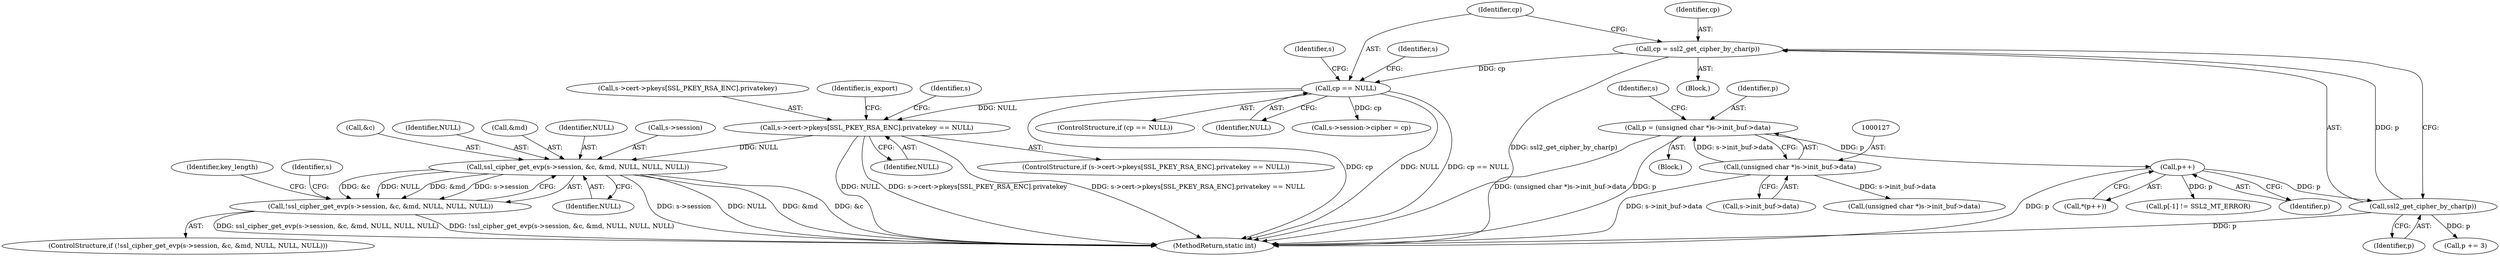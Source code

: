 digraph "1_openssl_d81a1600588b726c2bdccda7efad3cc7a87d6245_0@pointer" {
"1000471" [label="(Call,ssl_cipher_get_evp(s->session, &c, &md, NULL, NULL, NULL))"];
"1000440" [label="(Call,s->cert->pkeys[SSL_PKEY_RSA_ENC].privatekey == NULL)"];
"1000208" [label="(Call,cp == NULL)"];
"1000203" [label="(Call,cp = ssl2_get_cipher_by_char(p))"];
"1000205" [label="(Call,ssl2_get_cipher_by_char(p))"];
"1000178" [label="(Call,p++)"];
"1000124" [label="(Call,p = (unsigned char *)s->init_buf->data)"];
"1000126" [label="(Call,(unsigned char *)s->init_buf->data)"];
"1000470" [label="(Call,!ssl_cipher_get_evp(s->session, &c, &md, NULL, NULL, NULL))"];
"1000208" [label="(Call,cp == NULL)"];
"1000177" [label="(Call,*(p++))"];
"1000477" [label="(Call,&md)"];
"1000183" [label="(Call,p[-1] != SSL2_MT_ERROR)"];
"1000470" [label="(Call,!ssl_cipher_get_evp(s->session, &c, &md, NULL, NULL, NULL))"];
"1000480" [label="(Identifier,NULL)"];
"1000484" [label="(Identifier,s)"];
"1000469" [label="(ControlStructure,if (!ssl_cipher_get_evp(s->session, &c, &md, NULL, NULL, NULL)))"];
"1000472" [label="(Call,s->session)"];
"1000439" [label="(ControlStructure,if (s->cert->pkeys[SSL_PKEY_RSA_ENC].privatekey == NULL))"];
"1000492" [label="(Identifier,key_length)"];
"1000213" [label="(Identifier,s)"];
"1000139" [label="(Block,)"];
"1000207" [label="(ControlStructure,if (cp == NULL))"];
"1000210" [label="(Identifier,NULL)"];
"1000224" [label="(Identifier,s)"];
"1000453" [label="(Identifier,s)"];
"1000441" [label="(Call,s->cert->pkeys[SSL_PKEY_RSA_ENC].privatekey)"];
"1000203" [label="(Call,cp = ssl2_get_cipher_by_char(p))"];
"1000471" [label="(Call,ssl_cipher_get_evp(s->session, &c, &md, NULL, NULL, NULL))"];
"1000462" [label="(Identifier,is_export)"];
"1000179" [label="(Identifier,p)"];
"1000126" [label="(Call,(unsigned char *)s->init_buf->data)"];
"1000128" [label="(Call,s->init_buf->data)"];
"1000125" [label="(Identifier,p)"];
"1000205" [label="(Call,ssl2_get_cipher_by_char(p))"];
"1000206" [label="(Identifier,p)"];
"1000228" [label="(Call,p += 3)"];
"1000136" [label="(Identifier,s)"];
"1000178" [label="(Call,p++)"];
"1000124" [label="(Call,p = (unsigned char *)s->init_buf->data)"];
"1000475" [label="(Call,&c)"];
"1000209" [label="(Identifier,cp)"];
"1000450" [label="(Identifier,NULL)"];
"1000286" [label="(Call,(unsigned char *)s->init_buf->data)"];
"1000221" [label="(Call,s->session->cipher = cp)"];
"1000481" [label="(Identifier,NULL)"];
"1000701" [label="(MethodReturn,static int)"];
"1000479" [label="(Identifier,NULL)"];
"1000204" [label="(Identifier,cp)"];
"1000109" [label="(Block,)"];
"1000440" [label="(Call,s->cert->pkeys[SSL_PKEY_RSA_ENC].privatekey == NULL)"];
"1000471" -> "1000470"  [label="AST: "];
"1000471" -> "1000481"  [label="CFG: "];
"1000472" -> "1000471"  [label="AST: "];
"1000475" -> "1000471"  [label="AST: "];
"1000477" -> "1000471"  [label="AST: "];
"1000479" -> "1000471"  [label="AST: "];
"1000480" -> "1000471"  [label="AST: "];
"1000481" -> "1000471"  [label="AST: "];
"1000470" -> "1000471"  [label="CFG: "];
"1000471" -> "1000701"  [label="DDG: s->session"];
"1000471" -> "1000701"  [label="DDG: NULL"];
"1000471" -> "1000701"  [label="DDG: &md"];
"1000471" -> "1000701"  [label="DDG: &c"];
"1000471" -> "1000470"  [label="DDG: &c"];
"1000471" -> "1000470"  [label="DDG: NULL"];
"1000471" -> "1000470"  [label="DDG: &md"];
"1000471" -> "1000470"  [label="DDG: s->session"];
"1000440" -> "1000471"  [label="DDG: NULL"];
"1000440" -> "1000439"  [label="AST: "];
"1000440" -> "1000450"  [label="CFG: "];
"1000441" -> "1000440"  [label="AST: "];
"1000450" -> "1000440"  [label="AST: "];
"1000453" -> "1000440"  [label="CFG: "];
"1000462" -> "1000440"  [label="CFG: "];
"1000440" -> "1000701"  [label="DDG: s->cert->pkeys[SSL_PKEY_RSA_ENC].privatekey == NULL"];
"1000440" -> "1000701"  [label="DDG: NULL"];
"1000440" -> "1000701"  [label="DDG: s->cert->pkeys[SSL_PKEY_RSA_ENC].privatekey"];
"1000208" -> "1000440"  [label="DDG: NULL"];
"1000208" -> "1000207"  [label="AST: "];
"1000208" -> "1000210"  [label="CFG: "];
"1000209" -> "1000208"  [label="AST: "];
"1000210" -> "1000208"  [label="AST: "];
"1000213" -> "1000208"  [label="CFG: "];
"1000224" -> "1000208"  [label="CFG: "];
"1000208" -> "1000701"  [label="DDG: cp"];
"1000208" -> "1000701"  [label="DDG: NULL"];
"1000208" -> "1000701"  [label="DDG: cp == NULL"];
"1000203" -> "1000208"  [label="DDG: cp"];
"1000208" -> "1000221"  [label="DDG: cp"];
"1000203" -> "1000139"  [label="AST: "];
"1000203" -> "1000205"  [label="CFG: "];
"1000204" -> "1000203"  [label="AST: "];
"1000205" -> "1000203"  [label="AST: "];
"1000209" -> "1000203"  [label="CFG: "];
"1000203" -> "1000701"  [label="DDG: ssl2_get_cipher_by_char(p)"];
"1000205" -> "1000203"  [label="DDG: p"];
"1000205" -> "1000206"  [label="CFG: "];
"1000206" -> "1000205"  [label="AST: "];
"1000205" -> "1000701"  [label="DDG: p"];
"1000178" -> "1000205"  [label="DDG: p"];
"1000205" -> "1000228"  [label="DDG: p"];
"1000178" -> "1000177"  [label="AST: "];
"1000178" -> "1000179"  [label="CFG: "];
"1000179" -> "1000178"  [label="AST: "];
"1000177" -> "1000178"  [label="CFG: "];
"1000178" -> "1000701"  [label="DDG: p"];
"1000124" -> "1000178"  [label="DDG: p"];
"1000178" -> "1000183"  [label="DDG: p"];
"1000124" -> "1000109"  [label="AST: "];
"1000124" -> "1000126"  [label="CFG: "];
"1000125" -> "1000124"  [label="AST: "];
"1000126" -> "1000124"  [label="AST: "];
"1000136" -> "1000124"  [label="CFG: "];
"1000124" -> "1000701"  [label="DDG: (unsigned char *)s->init_buf->data"];
"1000124" -> "1000701"  [label="DDG: p"];
"1000126" -> "1000124"  [label="DDG: s->init_buf->data"];
"1000126" -> "1000128"  [label="CFG: "];
"1000127" -> "1000126"  [label="AST: "];
"1000128" -> "1000126"  [label="AST: "];
"1000126" -> "1000701"  [label="DDG: s->init_buf->data"];
"1000126" -> "1000286"  [label="DDG: s->init_buf->data"];
"1000470" -> "1000469"  [label="AST: "];
"1000484" -> "1000470"  [label="CFG: "];
"1000492" -> "1000470"  [label="CFG: "];
"1000470" -> "1000701"  [label="DDG: ssl_cipher_get_evp(s->session, &c, &md, NULL, NULL, NULL)"];
"1000470" -> "1000701"  [label="DDG: !ssl_cipher_get_evp(s->session, &c, &md, NULL, NULL, NULL)"];
}
